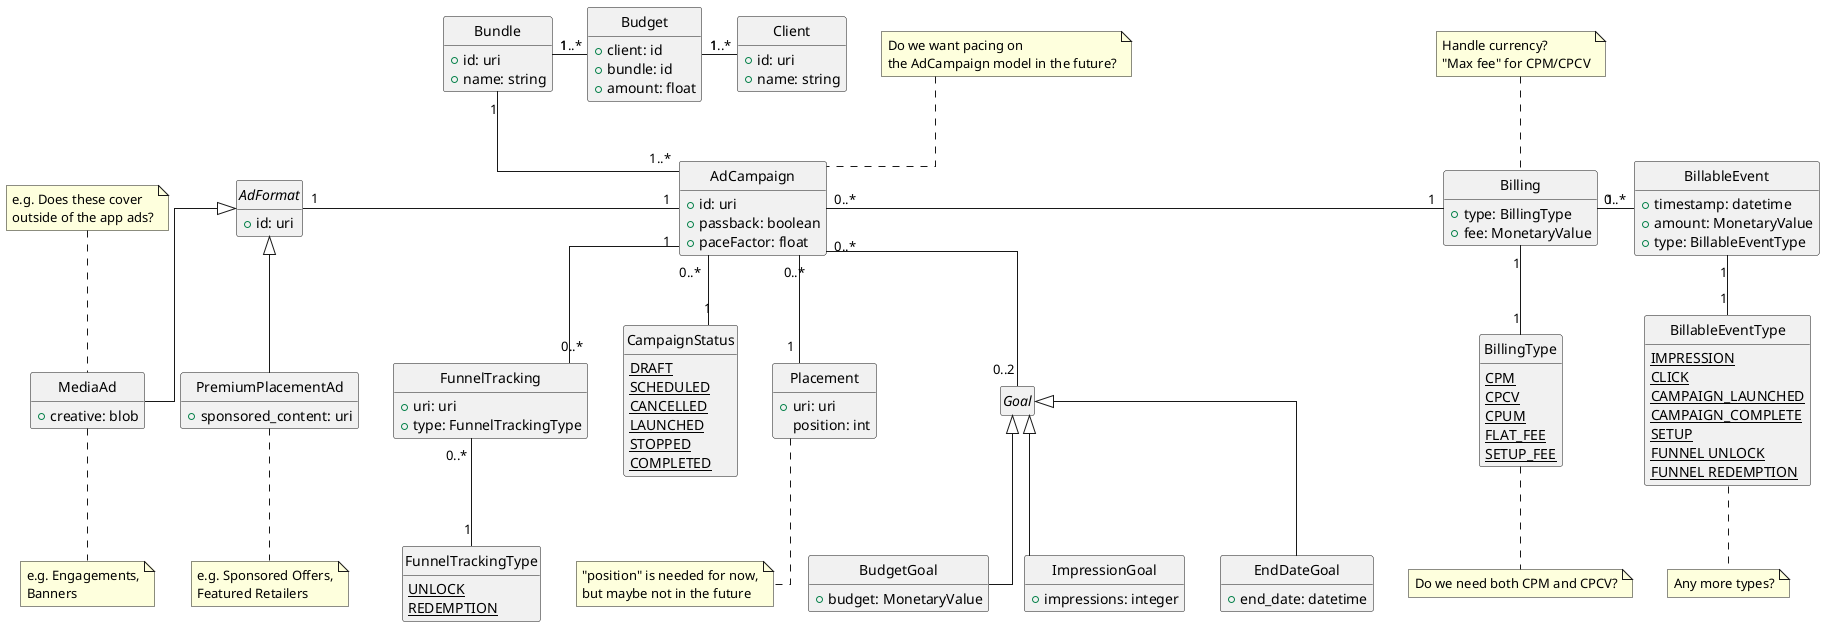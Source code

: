 @startuml
skinparam style strictuml
skinparam linetype ortho
hide empty members

/' Classes '/
class Client {
  + id: uri
  + name: string
}

class Budget {
   + client: id
   + bundle: id
   + amount: float
}

class Bundle {
  + id: uri
  + name: string
}

class AdCampaign {
  + id: uri
  + passback: boolean
  + paceFactor: float
}
note top of AdCampaign: Do we want pacing on \nthe AdCampaign model in the future?

abstract class AdFormat {
  + id: uri
}

class Placement {
  + uri: uri
  position: int
}
note bottom of Placement: "position" is needed for now,\nbut maybe not in the future


abstract class Goal
class EndDateGoal {
  + end_date: datetime
}
class BudgetGoal {
  + budget: MonetaryValue
}
class ImpressionGoal {
  + impressions: integer
}
Goal <|-- EndDateGoal
Goal <|-- BudgetGoal
Goal <|-- ImpressionGoal

class Billing {
  + type: BillingType
  + fee: MonetaryValue
}
note top of Billing: Handle currency? \n"Max fee" for CPM/CPCV

class BillableEvent {
  + timestamp: datetime
  + amount: MonetaryValue
  + type: BillableEventType
}

class MediaAd {
  + creative: blob
}
note bottom of MediaAd: e.g. Engagements,\nBanners
note top of MediaAd: e.g. Does these cover\noutside of the app ads?
AdFormat <|-- MediaAd
class PremiumPlacementAd {
  + sponsored_content: uri
}
note bottom of PremiumPlacementAd: e.g. Sponsored Offers,\nFeatured Retailers
AdFormat <|-- PremiumPlacementAd

class FunnelTracking {
  + uri: uri
  + type: FunnelTrackingType
}
/' Enums '/

enum CampaignStatus {
  {static} DRAFT
  {static} SCHEDULED
  {static} CANCELLED
  {static} LAUNCHED
  {static} STOPPED
  {static} COMPLETED
}

enum BillingType {
  {static} CPM
  {static} CPCV
  {static} CPUM
  {static} FLAT_FEE
  {static} SETUP_FEE
}
note bottom of BillingType: Do we need both CPM and CPCV?

enum BillableEventType {
  {static} IMPRESSION
  {static} CLICK
  {static} CAMPAIGN_LAUNCHED
  {static} CAMPAIGN_COMPLETE
  {static} SETUP
  {static} FUNNEL UNLOCK
  {static} FUNNEL REDEMPTION
}
note bottom of BillableEventType: Any more types?

enum FunnelTrackingType {
  {static} UNLOCK
  {static} REDEMPTION
}

/' Relations '/
Bundle "1" -left- "1..*" Budget
Bundle "1" -down- "1..*" AdCampaign
Budget "1" -right- "1..*" Client
AdCampaign "1" -left- "1" AdFormat
AdCampaign "0..*" -down- "1" CampaignStatus
AdCampaign "0..*" -down- "1" Placement
AdCampaign "0..*" -down- "0..2" Goal
Billing "1" -left- "0..*" AdCampaign
BillingType "1" -up- "1" Billing
Billing "1" -right- "0..*" BillableEvent
BillableEvent "1" -down- "1" BillableEventType
AdCampaign "1" -down- "0..*" FunnelTracking
FunnelTracking "0..*" -down- "1" FunnelTrackingType


@enduml
